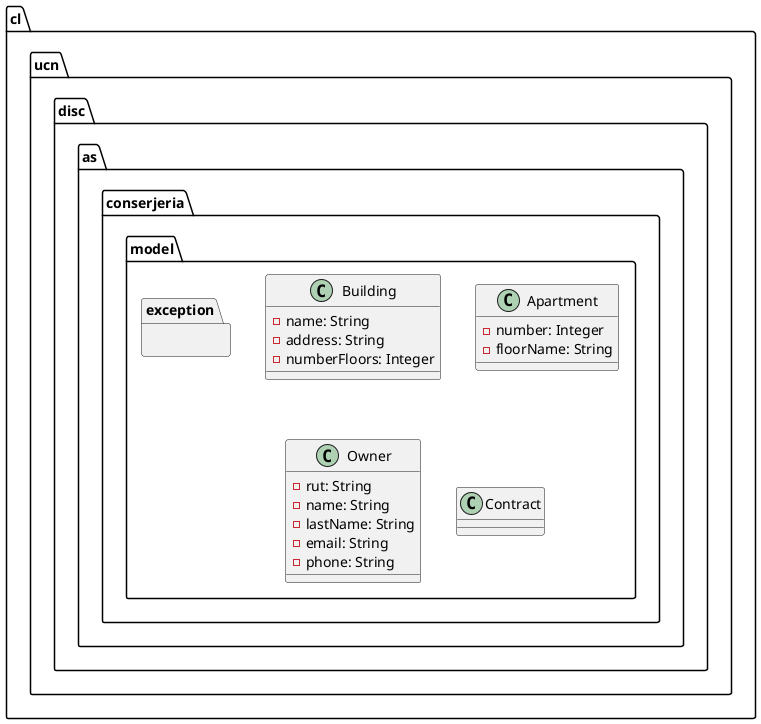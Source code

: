 @startuml
package cl.ucn.disc.as.conserjeria {
    package model {
        package exception {
        }

        class Building {
            - name: String
            - address: String
            - numberFloors: Integer
        }

        class Apartment {
            - number: Integer
            - floorName: String
        }

        class Owner {
            - rut: String
            - name: String
            - lastName: String
            - email: String
            - phone: String
        }

        class Contract {

        }
    }
}
@enduml